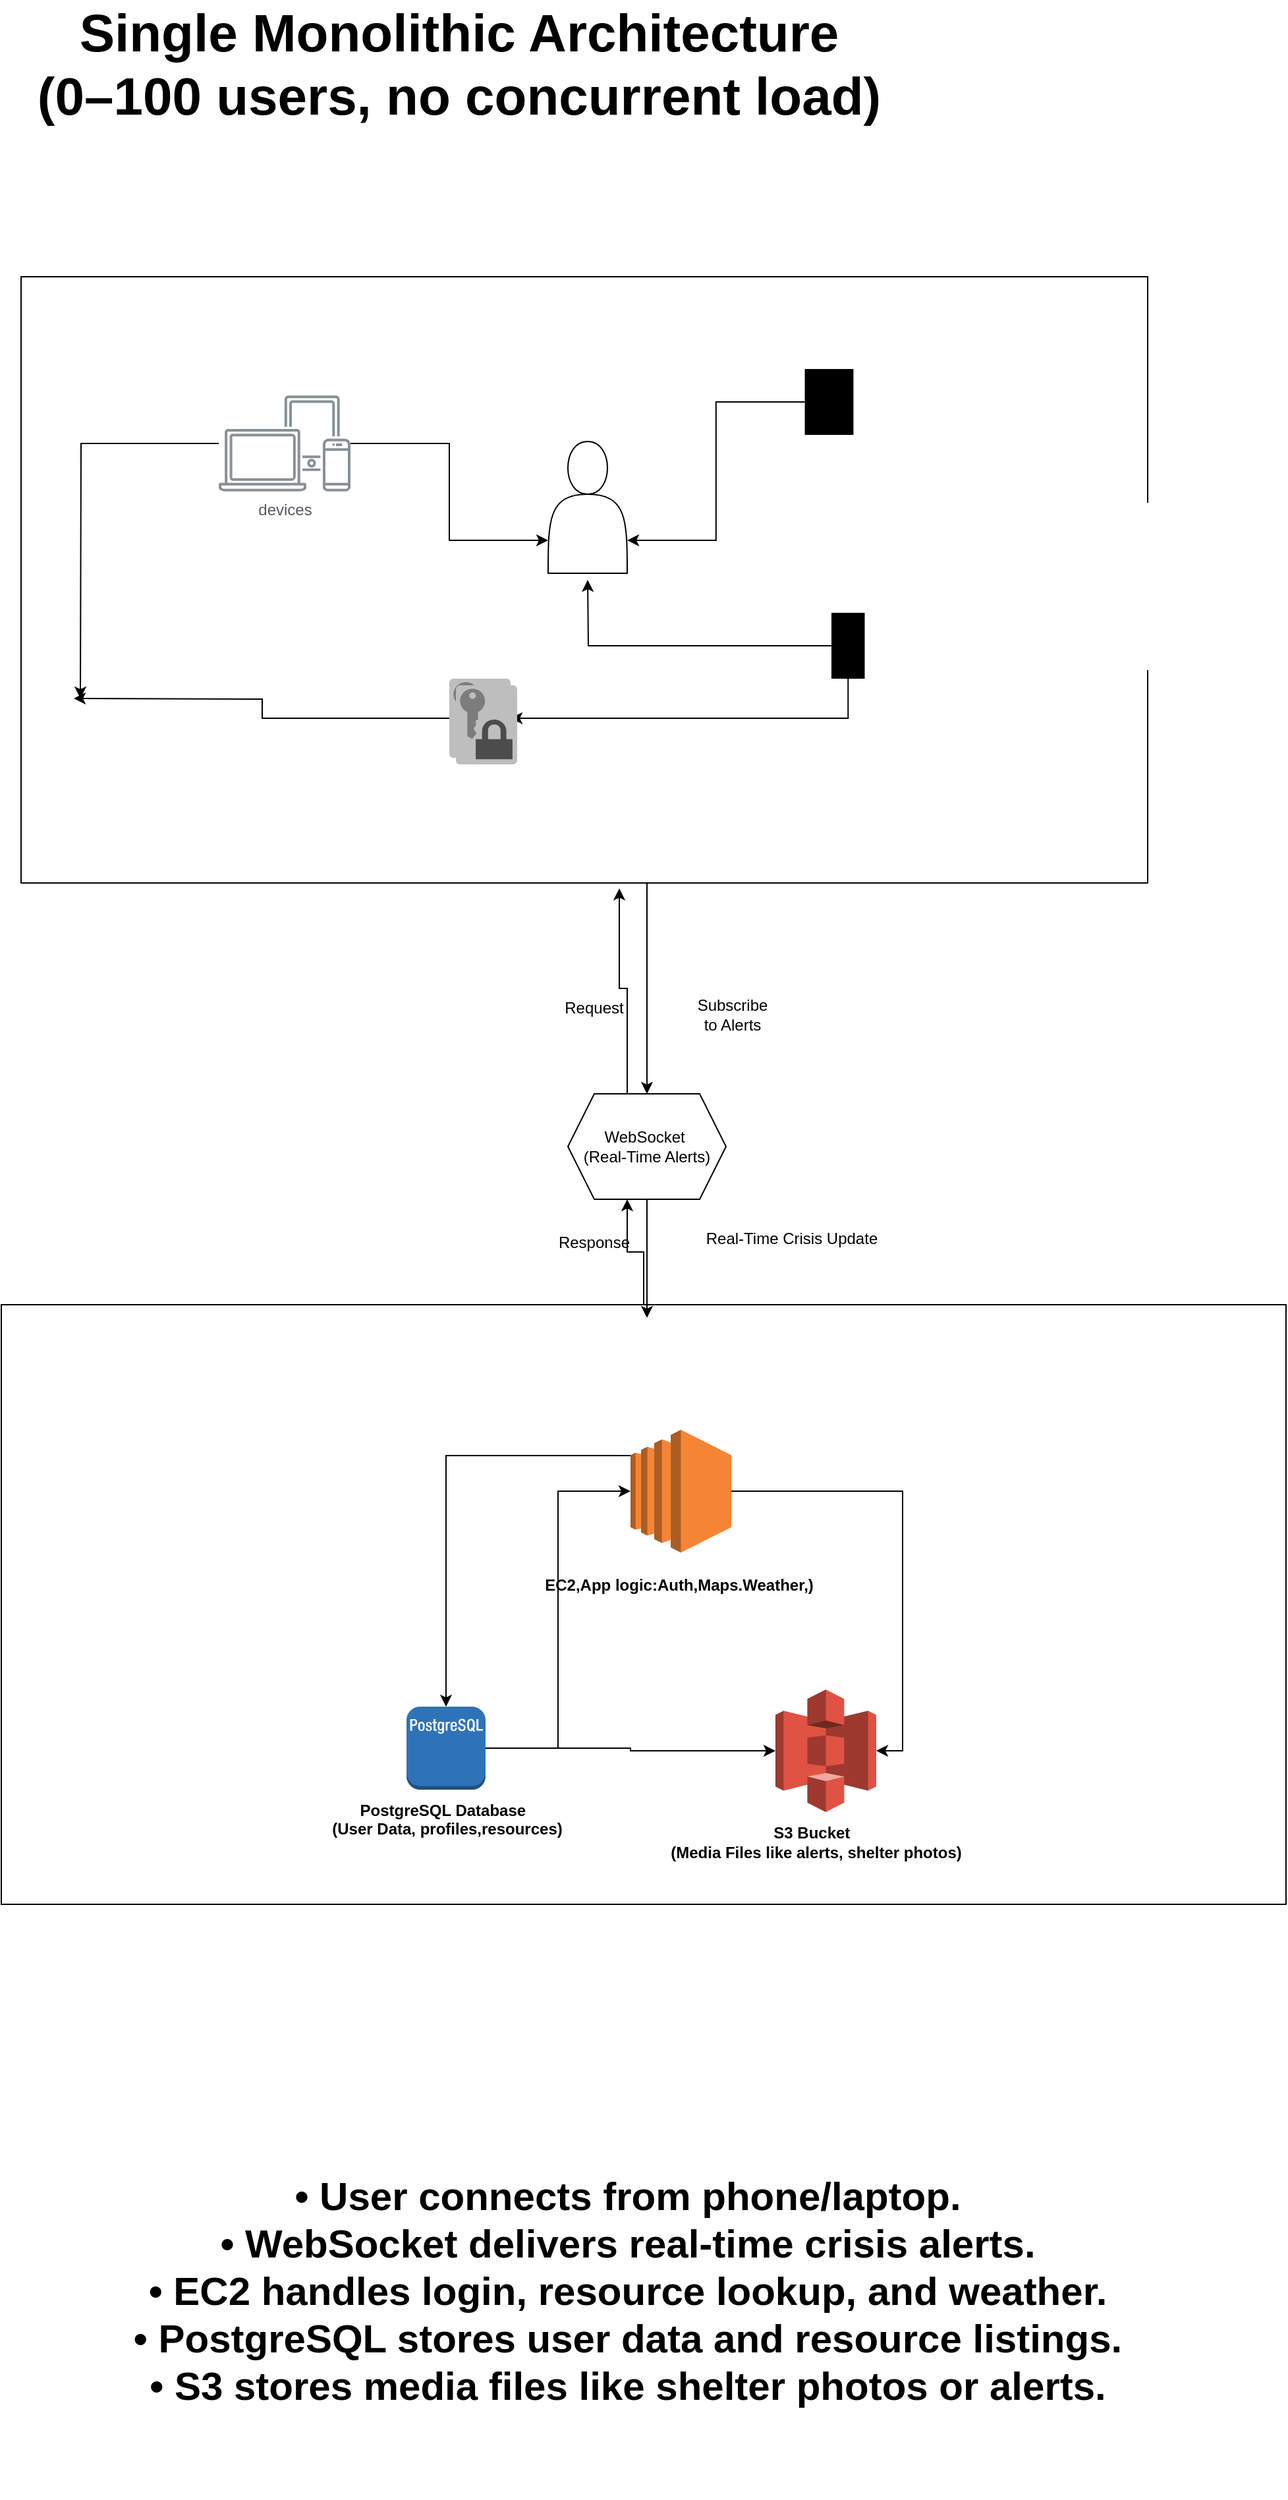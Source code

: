 <mxfile version="26.0.16">
  <diagram name="Page-1" id="5An7zhzPWtjX78W8Vn6z">
    <mxGraphModel dx="3497" dy="1460" grid="1" gridSize="10" guides="1" tooltips="1" connect="1" arrows="1" fold="1" page="1" pageScale="1" pageWidth="850" pageHeight="1100" math="0" shadow="0">
      <root>
        <mxCell id="0" />
        <mxCell id="1" parent="0" />
        <mxCell id="eMaZXVgZZq-h9FBiVX7F-1" value="" style="outlineConnect=0;dashed=0;verticalLabelPosition=bottom;verticalAlign=top;align=center;html=1;shape=mxgraph.aws3.ec2;fillColor=#F58534;gradientColor=none;" vertex="1" parent="1">
          <mxGeometry x="747.5" y="2400" width="76.5" height="93" as="geometry" />
        </mxCell>
        <mxCell id="eMaZXVgZZq-h9FBiVX7F-2" value="" style="outlineConnect=0;dashed=0;verticalLabelPosition=bottom;verticalAlign=top;align=center;html=1;shape=mxgraph.aws3.postgre_sql_instance;fillColor=#2E73B8;gradientColor=none;" vertex="1" parent="1">
          <mxGeometry x="577.5" y="2610" width="60" height="63" as="geometry" />
        </mxCell>
        <mxCell id="eMaZXVgZZq-h9FBiVX7F-3" value="&lt;div&gt;PostgreSQL Database&amp;nbsp;&amp;nbsp;&lt;/div&gt;&lt;div&gt;(User Data, profiles,resources)&lt;/div&gt;&lt;div&gt;&lt;br&gt;&lt;/div&gt;" style="text;align=center;fontStyle=1;verticalAlign=middle;spacingLeft=3;spacingRight=3;strokeColor=none;rotatable=0;points=[[0,0.5],[1,0.5]];portConstraint=eastwest;html=1;" vertex="1" parent="1">
          <mxGeometry x="567.5" y="2690" width="80" height="26" as="geometry" />
        </mxCell>
        <mxCell id="eMaZXVgZZq-h9FBiVX7F-4" value="" style="outlineConnect=0;dashed=0;verticalLabelPosition=bottom;verticalAlign=top;align=center;html=1;shape=mxgraph.aws3.s3;fillColor=#E05243;gradientColor=none;" vertex="1" parent="1">
          <mxGeometry x="857.5" y="2597" width="76.5" height="93" as="geometry" />
        </mxCell>
        <mxCell id="eMaZXVgZZq-h9FBiVX7F-5" value="&lt;div&gt;S3 Bucket&amp;nbsp;&amp;nbsp;&lt;/div&gt;&lt;div&gt;(Media Files like alerts, shelter photos)&lt;/div&gt;" style="text;align=center;fontStyle=1;verticalAlign=middle;spacingLeft=3;spacingRight=3;strokeColor=none;rotatable=0;points=[[0,0.5],[1,0.5]];portConstraint=eastwest;html=1;" vertex="1" parent="1">
          <mxGeometry x="847.5" y="2700" width="80" height="26" as="geometry" />
        </mxCell>
        <mxCell id="eMaZXVgZZq-h9FBiVX7F-6" style="edgeStyle=orthogonalEdgeStyle;rounded=0;orthogonalLoop=1;jettySize=auto;html=1;exitX=0;exitY=0.21;exitDx=0;exitDy=0;exitPerimeter=0;" edge="1" parent="1" source="eMaZXVgZZq-h9FBiVX7F-7" target="eMaZXVgZZq-h9FBiVX7F-2">
          <mxGeometry relative="1" as="geometry" />
        </mxCell>
        <mxCell id="eMaZXVgZZq-h9FBiVX7F-7" value="" style="outlineConnect=0;dashed=0;verticalLabelPosition=bottom;verticalAlign=top;align=center;html=1;shape=mxgraph.aws3.ec2;fillColor=#F58534;gradientColor=none;" vertex="1" parent="1">
          <mxGeometry x="747.5" y="2400" width="76.5" height="93" as="geometry" />
        </mxCell>
        <mxCell id="eMaZXVgZZq-h9FBiVX7F-8" value="&lt;div&gt;Single Monolithic Architecture&lt;/div&gt;&lt;div&gt;(0–100 users, no concurrent load)&lt;/div&gt;" style="text;align=center;fontStyle=1;verticalAlign=middle;spacingLeft=3;spacingRight=3;strokeColor=none;rotatable=0;points=[[0,0.5],[1,0.5]];portConstraint=eastwest;html=1;fontSize=40;" vertex="1" parent="1">
          <mxGeometry x="576.5" y="1350" width="80" height="26" as="geometry" />
        </mxCell>
        <mxCell id="eMaZXVgZZq-h9FBiVX7F-9" style="edgeStyle=orthogonalEdgeStyle;rounded=0;orthogonalLoop=1;jettySize=auto;html=1;exitX=0.5;exitY=1;exitDx=0;exitDy=0;entryX=0.5;entryY=0;entryDx=0;entryDy=0;" edge="1" parent="1" source="eMaZXVgZZq-h9FBiVX7F-10">
          <mxGeometry relative="1" as="geometry">
            <mxPoint x="760" y="2315" as="targetPoint" />
          </mxGeometry>
        </mxCell>
        <mxCell id="eMaZXVgZZq-h9FBiVX7F-10" value="&amp;nbsp;&lt;span style=&quot;background-color: transparent;&quot;&gt;WebSocket&amp;nbsp;&amp;nbsp;&lt;/span&gt;&lt;div&gt;(Real-Time Alerts)&lt;/div&gt;" style="shape=hexagon;perimeter=hexagonPerimeter2;whiteSpace=wrap;html=1;fixedSize=1;" vertex="1" parent="1">
          <mxGeometry x="700" y="2145" width="120" height="80" as="geometry" />
        </mxCell>
        <mxCell id="eMaZXVgZZq-h9FBiVX7F-11" value="&lt;div&gt;Response&lt;/div&gt;&lt;div&gt;&lt;br&gt;&lt;/div&gt;" style="text;html=1;align=center;verticalAlign=middle;whiteSpace=wrap;rounded=0;" vertex="1" parent="1">
          <mxGeometry x="690" y="2250" width="60" height="30" as="geometry" />
        </mxCell>
        <mxCell id="eMaZXVgZZq-h9FBiVX7F-12" value="" style="shape=actor;whiteSpace=wrap;html=1;" vertex="1" parent="1">
          <mxGeometry x="685" y="1650" width="60" height="100" as="geometry" />
        </mxCell>
        <mxCell id="eMaZXVgZZq-h9FBiVX7F-13" style="edgeStyle=orthogonalEdgeStyle;rounded=0;orthogonalLoop=1;jettySize=auto;html=1;entryX=0;entryY=0.75;entryDx=0;entryDy=0;" edge="1" parent="1" source="eMaZXVgZZq-h9FBiVX7F-15" target="eMaZXVgZZq-h9FBiVX7F-12">
          <mxGeometry relative="1" as="geometry" />
        </mxCell>
        <mxCell id="eMaZXVgZZq-h9FBiVX7F-14" style="edgeStyle=orthogonalEdgeStyle;rounded=0;orthogonalLoop=1;jettySize=auto;html=1;" edge="1" parent="1" source="eMaZXVgZZq-h9FBiVX7F-15">
          <mxGeometry relative="1" as="geometry">
            <mxPoint x="330" y="1845.0" as="targetPoint" />
          </mxGeometry>
        </mxCell>
        <mxCell id="eMaZXVgZZq-h9FBiVX7F-15" value="devices" style="sketch=0;outlineConnect=0;gradientColor=none;fontColor=#545B64;strokeColor=none;fillColor=#879196;dashed=0;verticalLabelPosition=bottom;verticalAlign=top;align=center;html=1;fontSize=12;fontStyle=0;aspect=fixed;shape=mxgraph.aws4.illustration_devices;pointerEvents=1" vertex="1" parent="1">
          <mxGeometry x="435" y="1615" width="100" height="73" as="geometry" />
        </mxCell>
        <mxCell id="eMaZXVgZZq-h9FBiVX7F-16" style="edgeStyle=orthogonalEdgeStyle;rounded=0;orthogonalLoop=1;jettySize=auto;html=1;entryX=1;entryY=0.75;entryDx=0;entryDy=0;" edge="1" parent="1" source="eMaZXVgZZq-h9FBiVX7F-17" target="eMaZXVgZZq-h9FBiVX7F-12">
          <mxGeometry relative="1" as="geometry" />
        </mxCell>
        <mxCell id="eMaZXVgZZq-h9FBiVX7F-17" value="" style="sketch=0;verticalLabelPosition=bottom;sketch=0;aspect=fixed;html=1;verticalAlign=top;strokeColor=none;fillColor=#000000;align=center;outlineConnect=0;pointerEvents=1;shape=mxgraph.citrix2.tablet;" vertex="1" parent="1">
          <mxGeometry x="879.79" y="1595" width="36.925" height="50" as="geometry" />
        </mxCell>
        <mxCell id="eMaZXVgZZq-h9FBiVX7F-18" style="edgeStyle=orthogonalEdgeStyle;rounded=0;orthogonalLoop=1;jettySize=auto;html=1;" edge="1" parent="1" source="eMaZXVgZZq-h9FBiVX7F-19">
          <mxGeometry relative="1" as="geometry">
            <mxPoint x="715" y="1755" as="targetPoint" />
          </mxGeometry>
        </mxCell>
        <mxCell id="eMaZXVgZZq-h9FBiVX7F-19" value="" style="sketch=0;verticalLabelPosition=bottom;sketch=0;aspect=fixed;html=1;verticalAlign=top;strokeColor=none;fillColor=#000000;align=center;outlineConnect=0;pointerEvents=1;shape=mxgraph.citrix2.mobile;" vertex="1" parent="1">
          <mxGeometry x="900" y="1780" width="25.255" height="50" as="geometry" />
        </mxCell>
        <mxCell id="eMaZXVgZZq-h9FBiVX7F-20" style="edgeStyle=orthogonalEdgeStyle;rounded=0;orthogonalLoop=1;jettySize=auto;html=1;" edge="1" parent="1" source="eMaZXVgZZq-h9FBiVX7F-21">
          <mxGeometry relative="1" as="geometry">
            <mxPoint x="325" y="1845.0" as="targetPoint" />
          </mxGeometry>
        </mxCell>
        <mxCell id="eMaZXVgZZq-h9FBiVX7F-21" value="" style="outlineConnect=0;dashed=0;verticalLabelPosition=bottom;verticalAlign=top;align=center;html=1;shape=mxgraph.aws3.data_encryption_key;fillColor=#7D7C7C;gradientColor=none;" vertex="1" parent="1">
          <mxGeometry x="610" y="1830" width="46.5" height="60" as="geometry" />
        </mxCell>
        <mxCell id="eMaZXVgZZq-h9FBiVX7F-22" style="edgeStyle=orthogonalEdgeStyle;rounded=0;orthogonalLoop=1;jettySize=auto;html=1;entryX=1;entryY=0.5;entryDx=0;entryDy=0;entryPerimeter=0;" edge="1" parent="1" source="eMaZXVgZZq-h9FBiVX7F-19" target="eMaZXVgZZq-h9FBiVX7F-21">
          <mxGeometry relative="1" as="geometry">
            <Array as="points">
              <mxPoint x="913" y="1860" />
            </Array>
          </mxGeometry>
        </mxCell>
        <mxCell id="eMaZXVgZZq-h9FBiVX7F-23" style="edgeStyle=orthogonalEdgeStyle;rounded=0;orthogonalLoop=1;jettySize=auto;html=1;entryX=0.5;entryY=0;entryDx=0;entryDy=0;" edge="1" parent="1" target="eMaZXVgZZq-h9FBiVX7F-10">
          <mxGeometry relative="1" as="geometry">
            <mxPoint x="760" y="1985" as="sourcePoint" />
            <Array as="points">
              <mxPoint x="760" y="2015" />
              <mxPoint x="760" y="2015" />
            </Array>
          </mxGeometry>
        </mxCell>
        <mxCell id="eMaZXVgZZq-h9FBiVX7F-24" value="Request" style="text;html=1;align=center;verticalAlign=middle;whiteSpace=wrap;rounded=0;" vertex="1" parent="1">
          <mxGeometry x="690" y="2065" width="60" height="30" as="geometry" />
        </mxCell>
        <mxCell id="eMaZXVgZZq-h9FBiVX7F-25" value="Subscribe to Alerts" style="text;html=1;align=center;verticalAlign=middle;whiteSpace=wrap;rounded=0;" vertex="1" parent="1">
          <mxGeometry x="795" y="2070" width="60" height="30" as="geometry" />
        </mxCell>
        <mxCell id="eMaZXVgZZq-h9FBiVX7F-26" value="Real-Time Crisis Update" style="text;html=1;align=center;verticalAlign=middle;whiteSpace=wrap;rounded=0;" vertex="1" parent="1">
          <mxGeometry x="785" y="2240" width="170" height="30" as="geometry" />
        </mxCell>
        <mxCell id="eMaZXVgZZq-h9FBiVX7F-27" value="" style="rounded=0;whiteSpace=wrap;html=1;fillColor=none;" vertex="1" parent="1">
          <mxGeometry x="285" y="1525" width="855" height="460" as="geometry" />
        </mxCell>
        <mxCell id="eMaZXVgZZq-h9FBiVX7F-28" value="EC2,App logic:Auth,Maps.Weather,)" style="text;align=center;fontStyle=1;verticalAlign=middle;spacingLeft=3;spacingRight=3;strokeColor=none;rotatable=0;points=[[0,0.5],[1,0.5]];portConstraint=eastwest;html=1;" vertex="1" parent="1">
          <mxGeometry x="744" y="2505" width="80" height="26" as="geometry" />
        </mxCell>
        <mxCell id="eMaZXVgZZq-h9FBiVX7F-29" style="edgeStyle=orthogonalEdgeStyle;rounded=0;orthogonalLoop=1;jettySize=auto;html=1;entryX=0;entryY=0.5;entryDx=0;entryDy=0;entryPerimeter=0;" edge="1" parent="1" source="eMaZXVgZZq-h9FBiVX7F-2" target="eMaZXVgZZq-h9FBiVX7F-7">
          <mxGeometry relative="1" as="geometry" />
        </mxCell>
        <mxCell id="eMaZXVgZZq-h9FBiVX7F-30" style="edgeStyle=orthogonalEdgeStyle;rounded=0;orthogonalLoop=1;jettySize=auto;html=1;entryX=0;entryY=0.5;entryDx=0;entryDy=0;entryPerimeter=0;" edge="1" parent="1" source="eMaZXVgZZq-h9FBiVX7F-2" target="eMaZXVgZZq-h9FBiVX7F-4">
          <mxGeometry relative="1" as="geometry" />
        </mxCell>
        <mxCell id="eMaZXVgZZq-h9FBiVX7F-31" style="edgeStyle=orthogonalEdgeStyle;rounded=0;orthogonalLoop=1;jettySize=auto;html=1;entryX=1;entryY=0.5;entryDx=0;entryDy=0;entryPerimeter=0;" edge="1" parent="1" source="eMaZXVgZZq-h9FBiVX7F-7" target="eMaZXVgZZq-h9FBiVX7F-4">
          <mxGeometry relative="1" as="geometry" />
        </mxCell>
        <mxCell id="eMaZXVgZZq-h9FBiVX7F-32" style="edgeStyle=orthogonalEdgeStyle;rounded=0;orthogonalLoop=1;jettySize=auto;html=1;entryX=0.375;entryY=1;entryDx=0;entryDy=0;" edge="1" parent="1" source="eMaZXVgZZq-h9FBiVX7F-33" target="eMaZXVgZZq-h9FBiVX7F-10">
          <mxGeometry relative="1" as="geometry" />
        </mxCell>
        <mxCell id="eMaZXVgZZq-h9FBiVX7F-33" value="" style="rounded=0;whiteSpace=wrap;html=1;fillColor=none;" vertex="1" parent="1">
          <mxGeometry x="270" y="2305" width="975" height="455" as="geometry" />
        </mxCell>
        <mxCell id="eMaZXVgZZq-h9FBiVX7F-34" value="" style="outlineConnect=0;dashed=0;verticalLabelPosition=bottom;verticalAlign=top;align=center;html=1;shape=mxgraph.aws3.data_encryption_key;fillColor=#7D7C7C;gradientColor=none;" vertex="1" parent="1">
          <mxGeometry x="615" y="1835" width="46.5" height="60" as="geometry" />
        </mxCell>
        <mxCell id="eMaZXVgZZq-h9FBiVX7F-35" style="edgeStyle=orthogonalEdgeStyle;rounded=0;orthogonalLoop=1;jettySize=auto;html=1;exitX=0.375;exitY=0;exitDx=0;exitDy=0;entryX=0.531;entryY=1.009;entryDx=0;entryDy=0;entryPerimeter=0;" edge="1" parent="1" source="eMaZXVgZZq-h9FBiVX7F-10" target="eMaZXVgZZq-h9FBiVX7F-27">
          <mxGeometry relative="1" as="geometry" />
        </mxCell>
        <mxCell id="eMaZXVgZZq-h9FBiVX7F-36" value="&lt;div&gt;• User connects from phone/laptop.&lt;/div&gt;&lt;div&gt;• WebSocket delivers real-time crisis alerts.&lt;/div&gt;&lt;div&gt;• EC2 handles login, resource lookup, and weather.&lt;/div&gt;&lt;div&gt;• PostgreSQL stores user data and resource listings.&lt;/div&gt;&lt;div&gt;• S3 stores media files like shelter photos or alerts.&lt;/div&gt;&lt;div&gt;&lt;br&gt;&lt;/div&gt;" style="text;align=center;fontStyle=1;verticalAlign=middle;spacingLeft=3;spacingRight=3;strokeColor=none;rotatable=0;points=[[0,0.5],[1,0.5]];portConstraint=eastwest;html=1;fontSize=30;" vertex="1" parent="1">
          <mxGeometry x="390" y="2930" width="710" height="281" as="geometry" />
        </mxCell>
      </root>
    </mxGraphModel>
  </diagram>
</mxfile>
